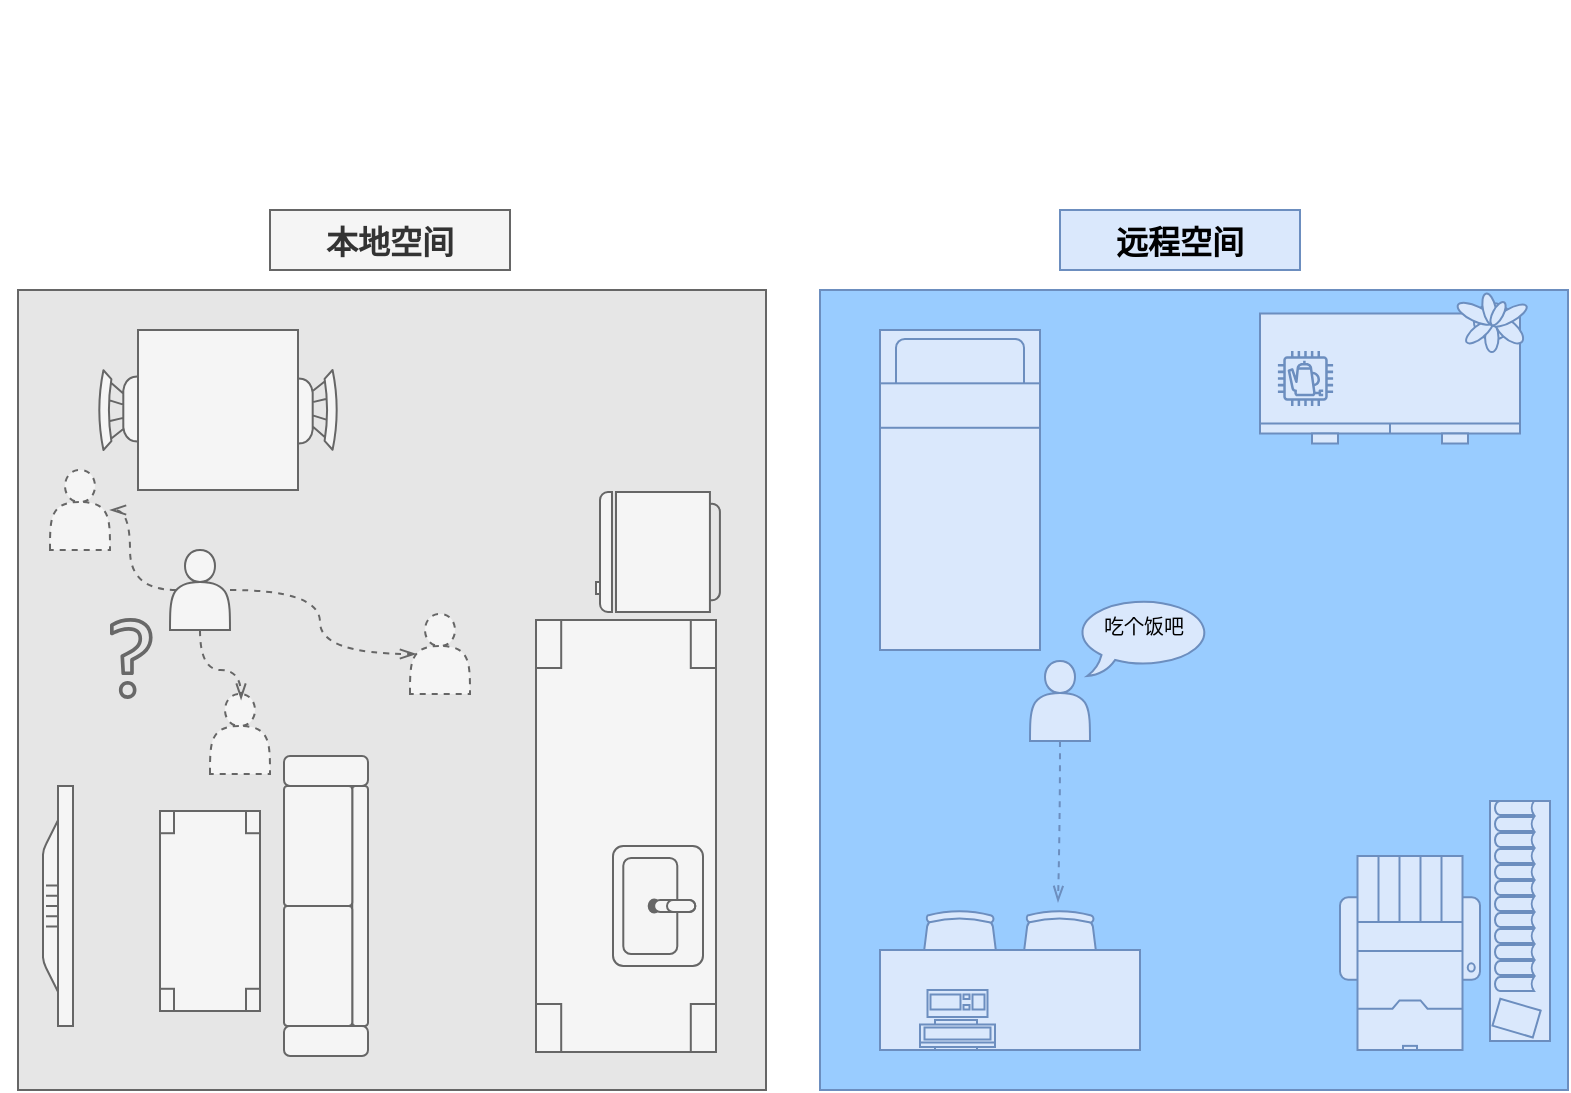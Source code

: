 <mxfile version="26.0.14">
  <diagram name="第 1 页" id="asRhSYfQ6HI6Udnyjbje">
    <mxGraphModel dx="1213" dy="815" grid="0" gridSize="10" guides="1" tooltips="1" connect="1" arrows="1" fold="1" page="1" pageScale="1" pageWidth="827" pageHeight="1169" math="0" shadow="0">
      <root>
        <mxCell id="0" />
        <mxCell id="1" parent="0" />
        <mxCell id="r4UIaw8VvWy1ddjUTdJO-49" value="" style="rounded=0;whiteSpace=wrap;html=1;pointerEvents=0;align=center;verticalAlign=top;fontFamily=Helvetica;fontSize=12;fillColor=#99CCFF;strokeColor=#6c8ebf;" vertex="1" parent="1">
          <mxGeometry x="465" y="200" width="374" height="400" as="geometry" />
        </mxCell>
        <mxCell id="r4UIaw8VvWy1ddjUTdJO-48" value="" style="rounded=0;whiteSpace=wrap;html=1;pointerEvents=0;align=center;verticalAlign=top;fontFamily=Helvetica;fontSize=12;fillColor=#E6E6E6;fontColor=#333333;strokeColor=#666666;" vertex="1" parent="1">
          <mxGeometry x="64" y="200" width="374" height="400" as="geometry" />
        </mxCell>
        <mxCell id="r4UIaw8VvWy1ddjUTdJO-31" value="" style="verticalLabelPosition=bottom;html=1;verticalAlign=top;align=center;shape=mxgraph.floorplan.dresser;fillColor=#dae8fc;strokeColor=#6c8ebf;" vertex="1" parent="1">
          <mxGeometry x="685" y="211.75" width="130" height="65" as="geometry" />
        </mxCell>
        <mxCell id="r4UIaw8VvWy1ddjUTdJO-5" value="" style="verticalLabelPosition=bottom;html=1;verticalAlign=top;align=center;shape=mxgraph.floorplan.table;rotation=90;fillColor=#f5f5f5;fontColor=#333333;strokeColor=#666666;" vertex="1" parent="1">
          <mxGeometry x="260" y="428" width="216" height="90" as="geometry" />
        </mxCell>
        <mxCell id="r4UIaw8VvWy1ddjUTdJO-8" value="" style="shape=image;html=1;verticalAlign=top;verticalLabelPosition=bottom;labelBackgroundColor=#ffffff;imageAspect=0;aspect=fixed;image=https://cdn0.iconfinder.com/data/icons/fastfood-29/64/coffee-cup-americano-tea-break-relax-drink-128.png;fillColor=#f5f5f5;fontColor=#333333;strokeColor=#666666;" vertex="1" parent="1">
          <mxGeometry x="335" y="391" width="29" height="29" as="geometry" />
        </mxCell>
        <mxCell id="r4UIaw8VvWy1ddjUTdJO-11" value="" style="sketch=0;outlineConnect=0;strokeColor=#6c8ebf;fillColor=#dae8fc;dashed=0;verticalLabelPosition=bottom;verticalAlign=top;align=center;html=1;fontSize=12;fontStyle=0;aspect=fixed;shape=mxgraph.aws4.resourceIcon;resIcon=mxgraph.aws4.coffee_pot;" vertex="1" parent="1">
          <mxGeometry x="690.5" y="227" width="34.5" height="34.5" as="geometry" />
        </mxCell>
        <mxCell id="r4UIaw8VvWy1ddjUTdJO-12" value="" style="verticalLabelPosition=bottom;html=1;verticalAlign=top;align=center;shape=mxgraph.floorplan.couch;rotation=90;fillColor=#f5f5f5;fontColor=#333333;strokeColor=#666666;" vertex="1" parent="1">
          <mxGeometry x="143" y="487" width="150" height="42" as="geometry" />
        </mxCell>
        <mxCell id="r4UIaw8VvWy1ddjUTdJO-24" value="" style="verticalLabelPosition=bottom;html=1;verticalAlign=top;align=center;shape=mxgraph.floorplan.sink_22;rotation=90;fillColor=#f5f5f5;fontColor=#333333;strokeColor=#666666;" vertex="1" parent="1">
          <mxGeometry x="354" y="485.5" width="60" height="45" as="geometry" />
        </mxCell>
        <mxCell id="r4UIaw8VvWy1ddjUTdJO-25" value="" style="verticalLabelPosition=bottom;html=1;verticalAlign=top;align=center;shape=mxgraph.floorplan.flat_tv;rotation=-90;fillColor=#f5f5f5;fontColor=#333333;strokeColor=#666666;" vertex="1" parent="1">
          <mxGeometry x="24" y="500.5" width="120" height="15" as="geometry" />
        </mxCell>
        <mxCell id="r4UIaw8VvWy1ddjUTdJO-26" value="" style="verticalLabelPosition=bottom;html=1;verticalAlign=top;align=center;shape=mxgraph.floorplan.bookcase;rotation=90;fillColor=#dae8fc;strokeColor=#6c8ebf;" vertex="1" parent="1">
          <mxGeometry x="755" y="500.5" width="120" height="30" as="geometry" />
        </mxCell>
        <mxCell id="r4UIaw8VvWy1ddjUTdJO-27" value="" style="verticalLabelPosition=bottom;html=1;verticalAlign=top;align=center;shape=mxgraph.floorplan.printer;fillColor=#dae8fc;strokeColor=#6c8ebf;" vertex="1" parent="1">
          <mxGeometry x="725" y="483" width="70" height="97" as="geometry" />
        </mxCell>
        <mxCell id="r4UIaw8VvWy1ddjUTdJO-29" value="" style="verticalLabelPosition=bottom;html=1;verticalAlign=top;align=center;shape=mxgraph.floorplan.plant;fillColor=#dae8fc;strokeColor=#6c8ebf;" vertex="1" parent="1">
          <mxGeometry x="785" y="200" width="30" height="31" as="geometry" />
        </mxCell>
        <mxCell id="r4UIaw8VvWy1ddjUTdJO-30" value="" style="verticalLabelPosition=bottom;html=1;verticalAlign=top;align=center;shape=mxgraph.floorplan.bed_single;fillColor=#dae8fc;strokeColor=#6c8ebf;" vertex="1" parent="1">
          <mxGeometry x="495" y="220" width="80" height="160" as="geometry" />
        </mxCell>
        <mxCell id="r4UIaw8VvWy1ddjUTdJO-39" value="" style="group;rotation=90;" vertex="1" connectable="0" parent="1">
          <mxGeometry x="90" y="20" width="320" height="390" as="geometry" />
        </mxCell>
        <mxCell id="r4UIaw8VvWy1ddjUTdJO-36" value="" style="verticalLabelPosition=bottom;html=1;verticalAlign=top;align=center;shape=mxgraph.floorplan.chair;shadow=0;pointerEvents=0;strokeColor=#666666;fontFamily=Helvetica;fontSize=12;fontColor=#333333;fillColor=#f5f5f5;gradientColor=none;rotation=90;" vertex="1" parent="r4UIaw8VvWy1ddjUTdJO-39">
          <mxGeometry x="88" y="214" width="40" height="52" as="geometry" />
        </mxCell>
        <mxCell id="r4UIaw8VvWy1ddjUTdJO-37" value="" style="verticalLabelPosition=bottom;html=1;verticalAlign=top;align=center;shape=mxgraph.floorplan.chair;shadow=0;rotation=270;pointerEvents=0;strokeColor=#666666;fontFamily=Helvetica;fontSize=12;fontColor=#333333;fillColor=#f5f5f5;gradientColor=none;" vertex="1" parent="r4UIaw8VvWy1ddjUTdJO-39">
          <mxGeometry x="20" y="214" width="40" height="52" as="geometry" />
        </mxCell>
        <mxCell id="r4UIaw8VvWy1ddjUTdJO-38" value="" style="shape=rect;shadow=0;html=1;pointerEvents=0;strokeColor=#666666;align=center;verticalAlign=top;fontFamily=Helvetica;fontSize=12;fontColor=#333333;fillColor=#f5f5f5;gradientColor=none;rotation=90;" vertex="1" parent="r4UIaw8VvWy1ddjUTdJO-39">
          <mxGeometry x="34" y="200" width="80" height="80" as="geometry" />
        </mxCell>
        <mxCell id="r4UIaw8VvWy1ddjUTdJO-50" value="&lt;font style=&quot;font-size: 16px;&quot;&gt;&lt;b&gt;本地空间&lt;/b&gt;&lt;/font&gt;" style="rounded=0;whiteSpace=wrap;html=1;pointerEvents=0;strokeColor=#666666;align=center;verticalAlign=top;fontFamily=Helvetica;fontSize=12;fontColor=#333333;fillColor=#f5f5f5;" vertex="1" parent="r4UIaw8VvWy1ddjUTdJO-39">
          <mxGeometry x="100" y="140" width="120" height="30" as="geometry" />
        </mxCell>
        <mxCell id="r4UIaw8VvWy1ddjUTdJO-55" value="" style="shape=actor;whiteSpace=wrap;html=1;pointerEvents=0;strokeColor=#666666;align=center;verticalAlign=top;fontFamily=Helvetica;fontSize=12;fontColor=#333333;fillColor=#f5f5f5;gradientColor=none;" vertex="1" parent="r4UIaw8VvWy1ddjUTdJO-39">
          <mxGeometry x="50" y="310" width="30" height="40" as="geometry" />
        </mxCell>
        <mxCell id="r4UIaw8VvWy1ddjUTdJO-40" value="" style="verticalLabelPosition=bottom;html=1;verticalAlign=top;align=center;shape=mxgraph.floorplan.refrigerator;pointerEvents=0;strokeColor=#666666;fontFamily=Helvetica;fontSize=12;fontColor=#333333;fillColor=#f5f5f5;gradientColor=none;rotation=90;" vertex="1" parent="1">
          <mxGeometry x="354" y="300" width="60" height="62" as="geometry" />
        </mxCell>
        <mxCell id="r4UIaw8VvWy1ddjUTdJO-44" value="" style="group" vertex="1" connectable="0" parent="1">
          <mxGeometry x="495" y="510" width="130" height="70" as="geometry" />
        </mxCell>
        <mxCell id="r4UIaw8VvWy1ddjUTdJO-46" value="" style="verticalLabelPosition=bottom;html=1;verticalAlign=top;align=center;shape=mxgraph.floorplan.office_chair;shadow=0;pointerEvents=0;strokeColor=#6c8ebf;fontFamily=Helvetica;fontSize=12;fillColor=#dae8fc;" vertex="1" parent="r4UIaw8VvWy1ddjUTdJO-44">
          <mxGeometry x="70" width="40" height="43" as="geometry" />
        </mxCell>
        <mxCell id="r4UIaw8VvWy1ddjUTdJO-41" value="" style="verticalLabelPosition=bottom;html=1;verticalAlign=top;align=center;shape=mxgraph.floorplan.office_chair;shadow=0;pointerEvents=0;strokeColor=#6c8ebf;fontFamily=Helvetica;fontSize=12;fillColor=#dae8fc;" vertex="1" parent="r4UIaw8VvWy1ddjUTdJO-44">
          <mxGeometry x="20" width="40" height="43" as="geometry" />
        </mxCell>
        <mxCell id="r4UIaw8VvWy1ddjUTdJO-42" value="" style="shape=rect;shadow=0;html=1;pointerEvents=0;strokeColor=#6c8ebf;align=center;verticalAlign=top;fontFamily=Helvetica;fontSize=12;fillColor=#dae8fc;" vertex="1" parent="r4UIaw8VvWy1ddjUTdJO-44">
          <mxGeometry y="20" width="130" height="50" as="geometry" />
        </mxCell>
        <mxCell id="r4UIaw8VvWy1ddjUTdJO-43" value="" style="verticalLabelPosition=bottom;html=1;verticalAlign=top;align=center;shape=mxgraph.floorplan.workstation;shadow=0;flipV=1;pointerEvents=0;strokeColor=#6c8ebf;fontFamily=Helvetica;fontSize=12;fillColor=#dae8fc;" vertex="1" parent="r4UIaw8VvWy1ddjUTdJO-44">
          <mxGeometry x="20" y="40" width="37.5" height="30" as="geometry" />
        </mxCell>
        <mxCell id="r4UIaw8VvWy1ddjUTdJO-47" value="" style="shape=actor;whiteSpace=wrap;html=1;pointerEvents=0;strokeColor=#666666;align=center;verticalAlign=top;fontFamily=Helvetica;fontSize=12;fontColor=#333333;fillColor=#f5f5f5;gradientColor=none;dashed=1;" vertex="1" parent="1">
          <mxGeometry x="80" y="290" width="30" height="40" as="geometry" />
        </mxCell>
        <mxCell id="r4UIaw8VvWy1ddjUTdJO-51" value="&lt;font style=&quot;font-size: 16px;&quot;&gt;&lt;b&gt;远程空间&lt;/b&gt;&lt;/font&gt;" style="rounded=0;whiteSpace=wrap;html=1;pointerEvents=0;strokeColor=#6c8ebf;align=center;verticalAlign=top;fontFamily=Helvetica;fontSize=12;fillColor=#dae8fc;" vertex="1" parent="1">
          <mxGeometry x="585" y="160" width="120" height="30" as="geometry" />
        </mxCell>
        <mxCell id="r4UIaw8VvWy1ddjUTdJO-63" style="edgeStyle=orthogonalEdgeStyle;rounded=0;orthogonalLoop=1;jettySize=auto;html=1;fontFamily=Helvetica;fontSize=12;fontColor=default;curved=1;fillColor=#dae8fc;strokeColor=#6c8ebf;endArrow=openThin;endFill=0;dashed=1;" edge="1" parent="1" source="r4UIaw8VvWy1ddjUTdJO-61">
          <mxGeometry relative="1" as="geometry">
            <mxPoint x="584" y="506" as="targetPoint" />
          </mxGeometry>
        </mxCell>
        <mxCell id="r4UIaw8VvWy1ddjUTdJO-61" value="" style="shape=actor;whiteSpace=wrap;html=1;pointerEvents=0;strokeColor=#6c8ebf;align=center;verticalAlign=top;fontFamily=Helvetica;fontSize=12;fillColor=#dae8fc;" vertex="1" parent="1">
          <mxGeometry x="570" y="385.5" width="30" height="40" as="geometry" />
        </mxCell>
        <mxCell id="r4UIaw8VvWy1ddjUTdJO-65" value="" style="verticalLabelPosition=bottom;html=1;verticalAlign=top;align=center;shape=mxgraph.floorplan.table;rounded=0;pointerEvents=0;strokeColor=#666666;fontFamily=Helvetica;fontSize=12;fontColor=#333333;fillColor=#f5f5f5;rotation=90;" vertex="1" parent="1">
          <mxGeometry x="110" y="485.5" width="100" height="50" as="geometry" />
        </mxCell>
        <mxCell id="r4UIaw8VvWy1ddjUTdJO-72" value="" style="shape=actor;whiteSpace=wrap;html=1;pointerEvents=0;strokeColor=#666666;align=center;verticalAlign=top;fontFamily=Helvetica;fontSize=12;fontColor=#333333;fillColor=#f5f5f5;gradientColor=none;dashed=1;" vertex="1" parent="1">
          <mxGeometry x="260" y="362" width="30" height="40" as="geometry" />
        </mxCell>
        <mxCell id="r4UIaw8VvWy1ddjUTdJO-73" value="" style="shape=actor;whiteSpace=wrap;html=1;pointerEvents=0;strokeColor=#666666;align=center;verticalAlign=top;fontFamily=Helvetica;fontSize=12;fontColor=#333333;fillColor=#f5f5f5;gradientColor=none;dashed=1;" vertex="1" parent="1">
          <mxGeometry x="160" y="402" width="30" height="40" as="geometry" />
        </mxCell>
        <mxCell id="r4UIaw8VvWy1ddjUTdJO-74" style="edgeStyle=orthogonalEdgeStyle;rounded=0;orthogonalLoop=1;jettySize=auto;html=1;entryX=0.518;entryY=0.07;entryDx=0;entryDy=0;entryPerimeter=0;fontFamily=Helvetica;fontSize=12;fontColor=default;curved=1;fillColor=#f5f5f5;strokeColor=#666666;endArrow=openThin;endFill=0;dashed=1;" edge="1" parent="1" source="r4UIaw8VvWy1ddjUTdJO-55" target="r4UIaw8VvWy1ddjUTdJO-73">
          <mxGeometry relative="1" as="geometry" />
        </mxCell>
        <mxCell id="r4UIaw8VvWy1ddjUTdJO-76" style="edgeStyle=orthogonalEdgeStyle;rounded=0;orthogonalLoop=1;jettySize=auto;html=1;entryX=0.1;entryY=0.5;entryDx=0;entryDy=0;entryPerimeter=0;fontFamily=Helvetica;fontSize=12;fontColor=default;curved=1;fillColor=#f5f5f5;strokeColor=#666666;endArrow=openThin;endFill=0;dashed=1;" edge="1" parent="1" source="r4UIaw8VvWy1ddjUTdJO-55" target="r4UIaw8VvWy1ddjUTdJO-72">
          <mxGeometry relative="1" as="geometry" />
        </mxCell>
        <mxCell id="r4UIaw8VvWy1ddjUTdJO-60" style="edgeStyle=orthogonalEdgeStyle;rounded=0;orthogonalLoop=1;jettySize=auto;html=1;fontFamily=Helvetica;fontSize=12;fontColor=default;curved=1;endArrow=openThin;endFill=0;dashed=1;fillColor=#f5f5f5;strokeColor=#666666;exitX=0.1;exitY=0.5;exitDx=0;exitDy=0;exitPerimeter=0;" edge="1" parent="1" source="r4UIaw8VvWy1ddjUTdJO-55" target="r4UIaw8VvWy1ddjUTdJO-47">
          <mxGeometry relative="1" as="geometry" />
        </mxCell>
        <mxCell id="r4UIaw8VvWy1ddjUTdJO-77" value="" style="sketch=0;outlineConnect=0;fillColor=light-dark(#686868, #1a1a1a);strokeColor=#666666;dashed=0;verticalLabelPosition=bottom;verticalAlign=top;align=center;html=1;fontSize=12;fontStyle=0;aspect=fixed;pointerEvents=1;shape=mxgraph.aws4.question;rounded=0;fontFamily=Helvetica;fontColor=#333333;" vertex="1" parent="1">
          <mxGeometry x="110.0" y="364" width="21.29" height="40.5" as="geometry" />
        </mxCell>
        <mxCell id="r4UIaw8VvWy1ddjUTdJO-92" value="&lt;font face=&quot;Comic Sans MS&quot; style=&quot;font-size: 10px;&quot;&gt;吃个饭吧&lt;/font&gt;" style="whiteSpace=wrap;html=1;shape=mxgraph.basic.oval_callout;rounded=0;pointerEvents=0;strokeColor=#6c8ebf;align=center;verticalAlign=top;fontFamily=Helvetica;fontSize=12;fontColor=default;fillColor=#dae8fc;" vertex="1" parent="1">
          <mxGeometry x="593" y="354" width="68" height="39" as="geometry" />
        </mxCell>
      </root>
    </mxGraphModel>
  </diagram>
</mxfile>
